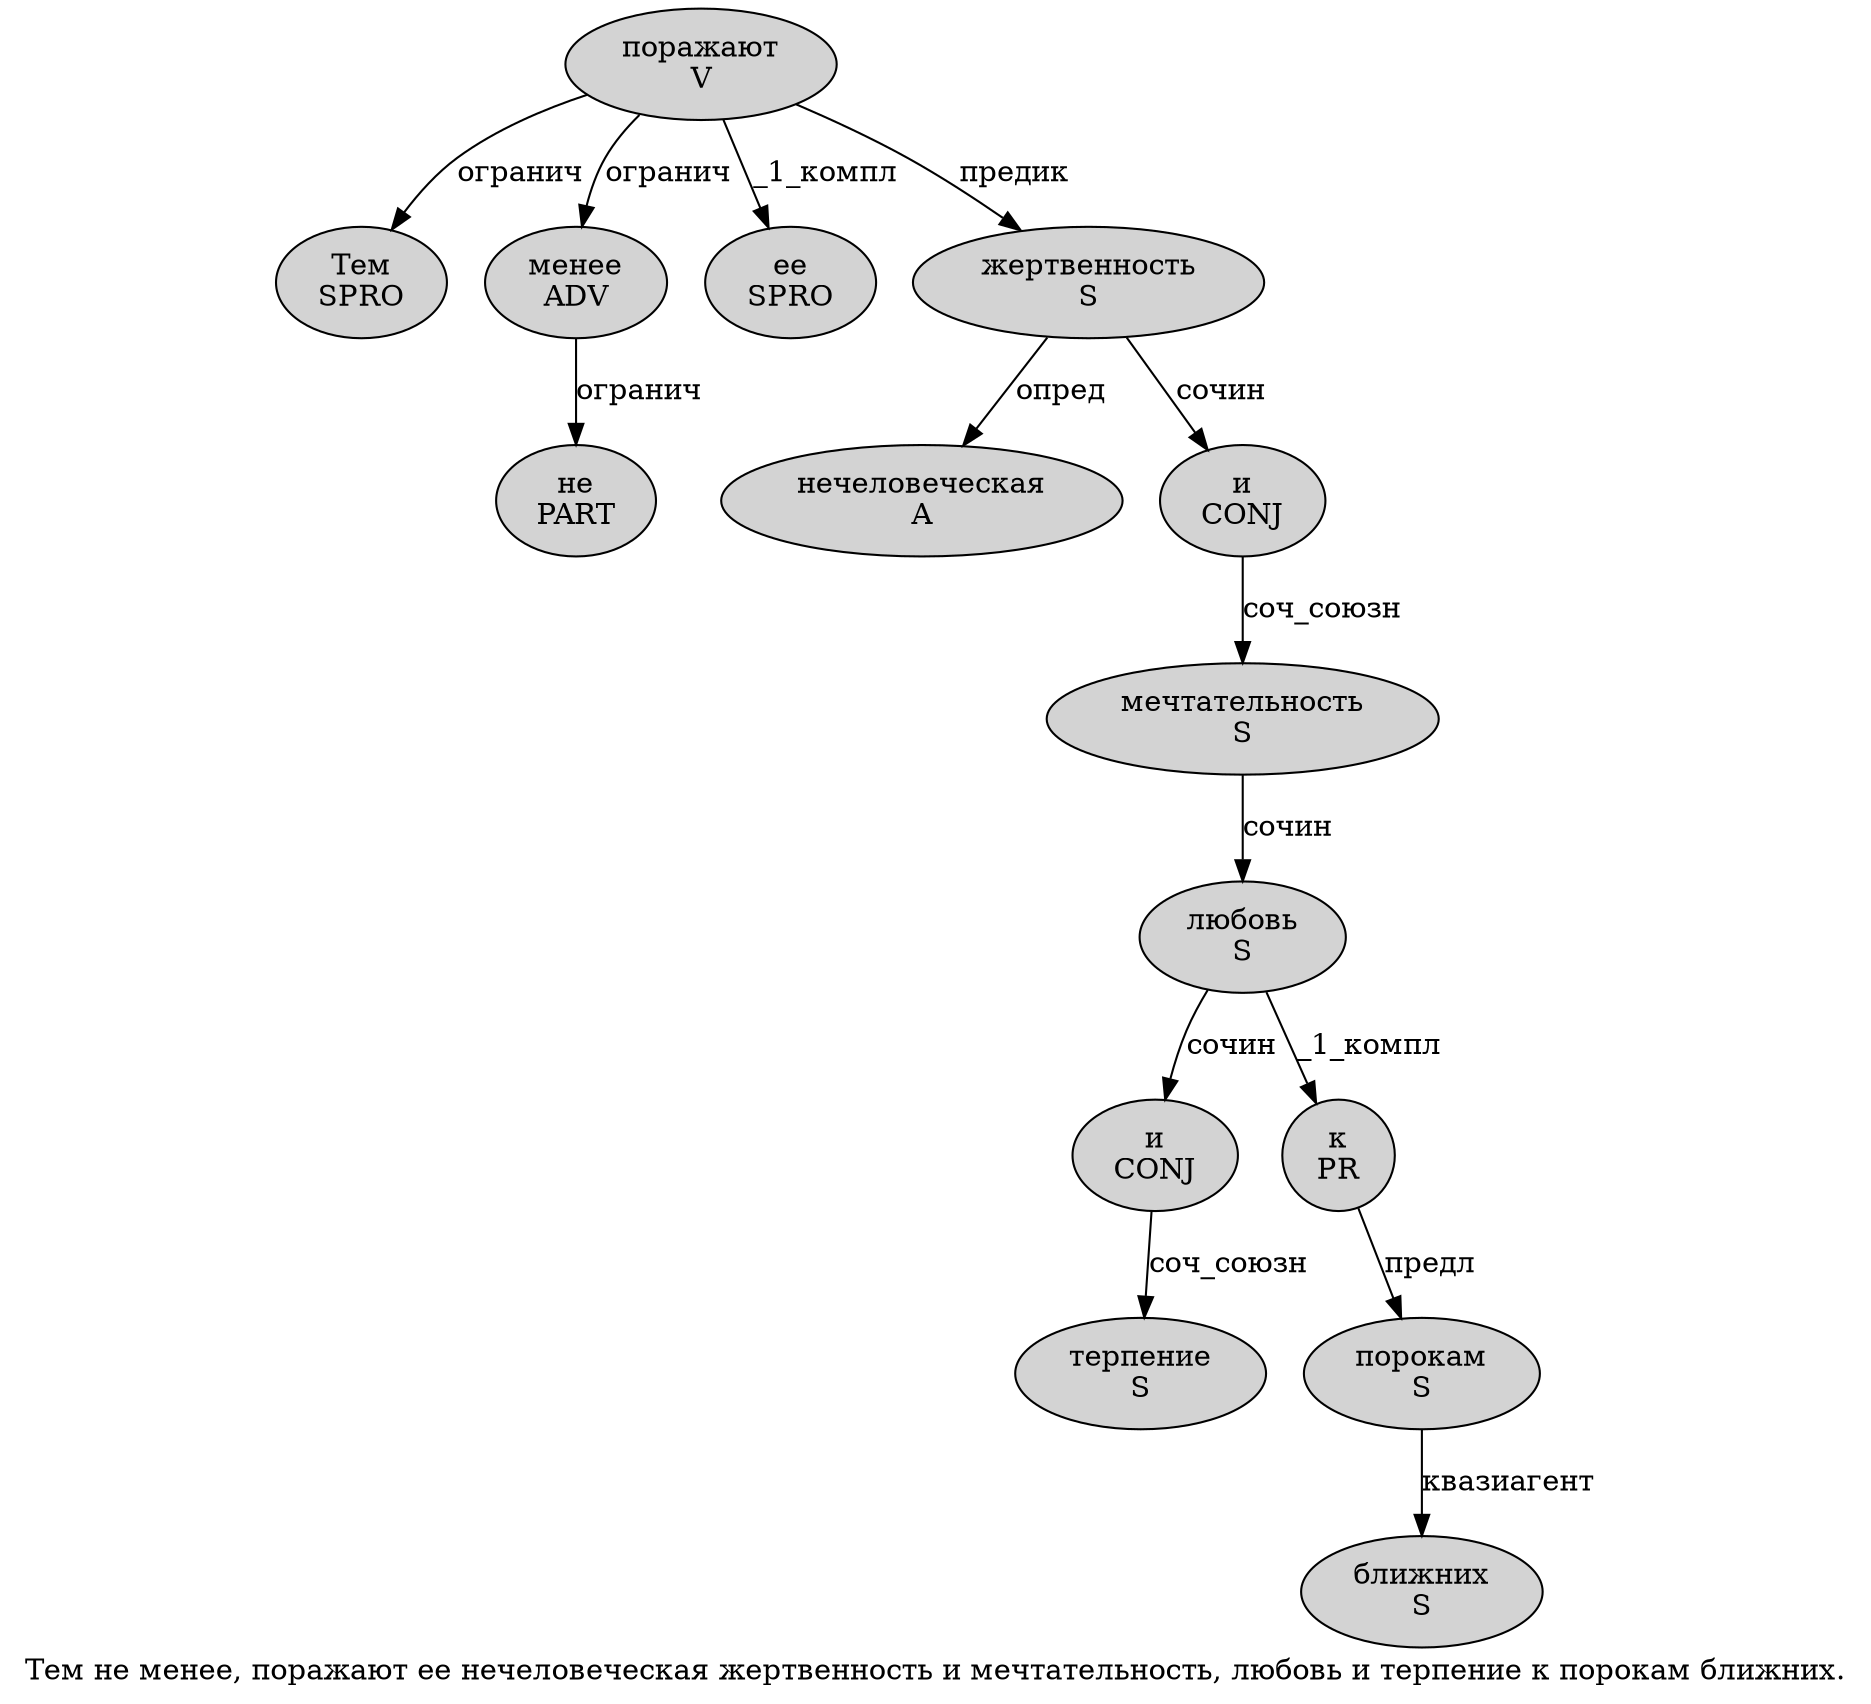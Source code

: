 digraph SENTENCE_612 {
	graph [label="Тем не менее, поражают ее нечеловеческая жертвенность и мечтательность, любовь и терпение к порокам ближних."]
	node [style=filled]
		0 [label="Тем
SPRO" color="" fillcolor=lightgray penwidth=1 shape=ellipse]
		1 [label="не
PART" color="" fillcolor=lightgray penwidth=1 shape=ellipse]
		2 [label="менее
ADV" color="" fillcolor=lightgray penwidth=1 shape=ellipse]
		4 [label="поражают
V" color="" fillcolor=lightgray penwidth=1 shape=ellipse]
		5 [label="ее
SPRO" color="" fillcolor=lightgray penwidth=1 shape=ellipse]
		6 [label="нечеловеческая
A" color="" fillcolor=lightgray penwidth=1 shape=ellipse]
		7 [label="жертвенность
S" color="" fillcolor=lightgray penwidth=1 shape=ellipse]
		8 [label="и
CONJ" color="" fillcolor=lightgray penwidth=1 shape=ellipse]
		9 [label="мечтательность
S" color="" fillcolor=lightgray penwidth=1 shape=ellipse]
		11 [label="любовь
S" color="" fillcolor=lightgray penwidth=1 shape=ellipse]
		12 [label="и
CONJ" color="" fillcolor=lightgray penwidth=1 shape=ellipse]
		13 [label="терпение
S" color="" fillcolor=lightgray penwidth=1 shape=ellipse]
		14 [label="к
PR" color="" fillcolor=lightgray penwidth=1 shape=ellipse]
		15 [label="порокам
S" color="" fillcolor=lightgray penwidth=1 shape=ellipse]
		16 [label="ближних
S" color="" fillcolor=lightgray penwidth=1 shape=ellipse]
			15 -> 16 [label="квазиагент"]
			7 -> 6 [label="опред"]
			7 -> 8 [label="сочин"]
			4 -> 0 [label="огранич"]
			4 -> 2 [label="огранич"]
			4 -> 5 [label="_1_компл"]
			4 -> 7 [label="предик"]
			9 -> 11 [label="сочин"]
			8 -> 9 [label="соч_союзн"]
			11 -> 12 [label="сочин"]
			11 -> 14 [label="_1_компл"]
			12 -> 13 [label="соч_союзн"]
			14 -> 15 [label="предл"]
			2 -> 1 [label="огранич"]
}